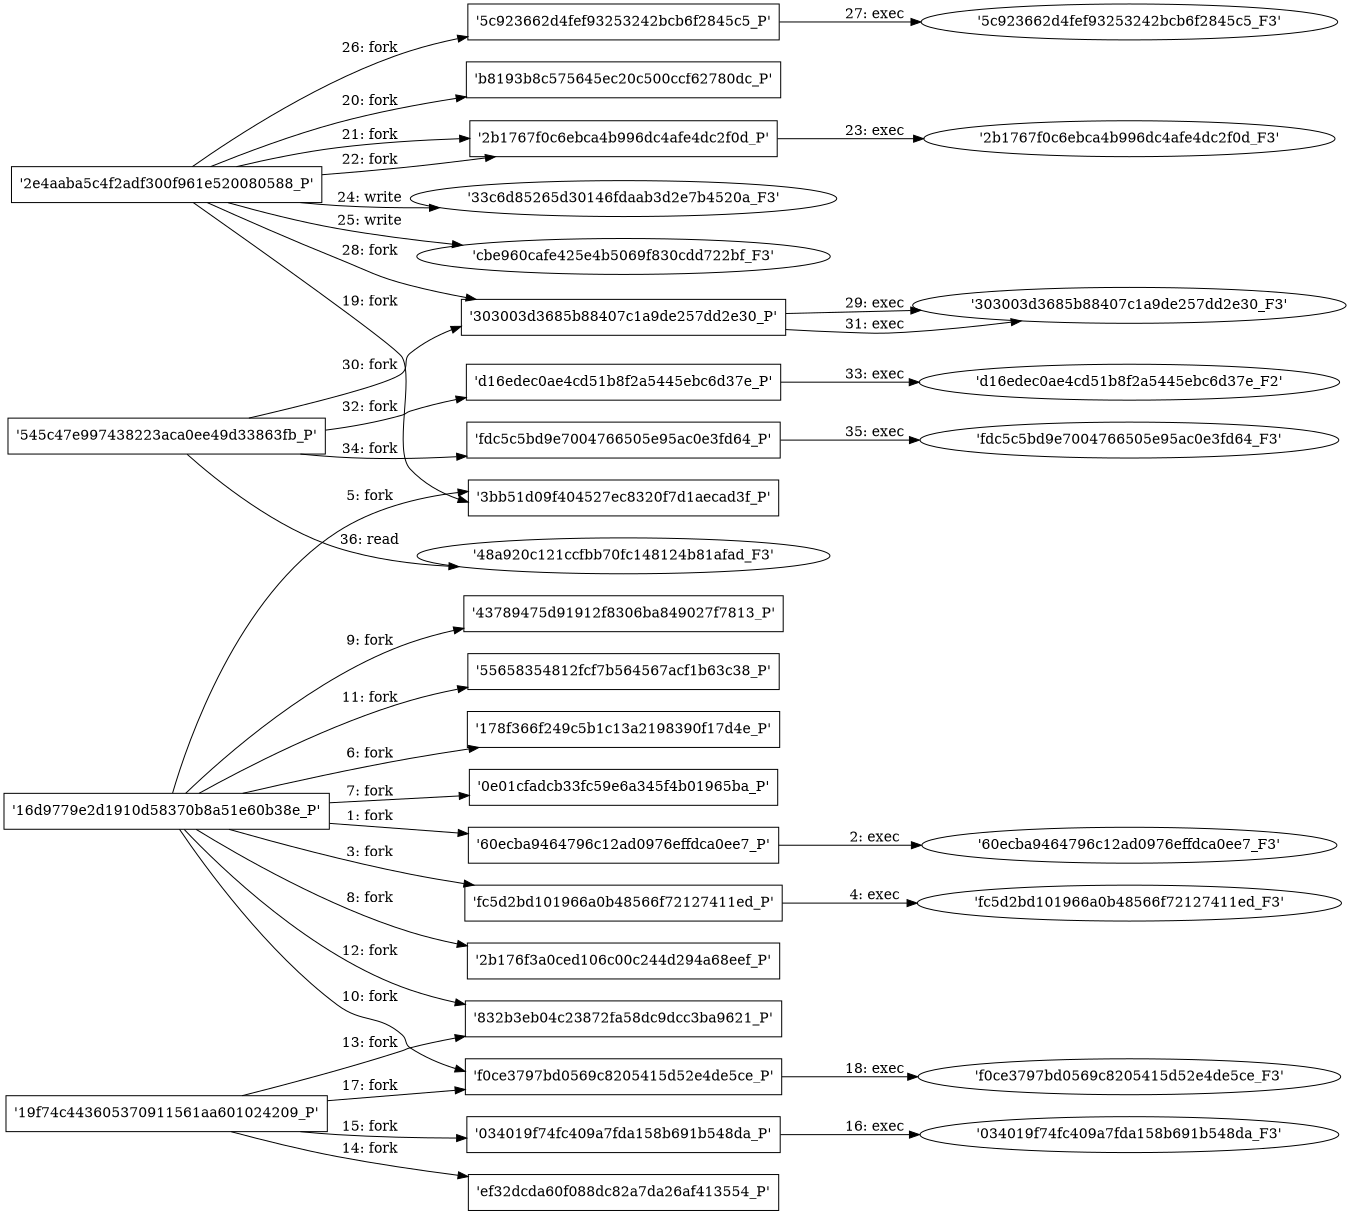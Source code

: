 digraph "D:\Learning\Paper\apt\基于CTI的攻击预警\Dataset\攻击图\ASGfromALLCTI\Iran-Linked Group Continues to Target Organizations in the Middle East.dot" {
rankdir="LR"
size="9"
fixedsize="false"
splines="true"
nodesep=0.3
ranksep=0
fontsize=10
overlap="scalexy"
engine= "neato"
	"'16d9779e2d1910d58370b8a51e60b38e_P'" [node_type=Process shape=box]
	"'60ecba9464796c12ad0976effdca0ee7_P'" [node_type=Process shape=box]
	"'16d9779e2d1910d58370b8a51e60b38e_P'" -> "'60ecba9464796c12ad0976effdca0ee7_P'" [label="1: fork"]
	"'60ecba9464796c12ad0976effdca0ee7_P'" [node_type=Process shape=box]
	"'60ecba9464796c12ad0976effdca0ee7_F3'" [node_type=File shape=ellipse]
	"'60ecba9464796c12ad0976effdca0ee7_P'" -> "'60ecba9464796c12ad0976effdca0ee7_F3'" [label="2: exec"]
	"'16d9779e2d1910d58370b8a51e60b38e_P'" [node_type=Process shape=box]
	"'fc5d2bd101966a0b48566f72127411ed_P'" [node_type=Process shape=box]
	"'16d9779e2d1910d58370b8a51e60b38e_P'" -> "'fc5d2bd101966a0b48566f72127411ed_P'" [label="3: fork"]
	"'fc5d2bd101966a0b48566f72127411ed_P'" [node_type=Process shape=box]
	"'fc5d2bd101966a0b48566f72127411ed_F3'" [node_type=File shape=ellipse]
	"'fc5d2bd101966a0b48566f72127411ed_P'" -> "'fc5d2bd101966a0b48566f72127411ed_F3'" [label="4: exec"]
	"'16d9779e2d1910d58370b8a51e60b38e_P'" [node_type=Process shape=box]
	"'3bb51d09f404527ec8320f7d1aecad3f_P'" [node_type=Process shape=box]
	"'16d9779e2d1910d58370b8a51e60b38e_P'" -> "'3bb51d09f404527ec8320f7d1aecad3f_P'" [label="5: fork"]
	"'16d9779e2d1910d58370b8a51e60b38e_P'" [node_type=Process shape=box]
	"'178f366f249c5b1c13a2198390f17d4e_P'" [node_type=Process shape=box]
	"'16d9779e2d1910d58370b8a51e60b38e_P'" -> "'178f366f249c5b1c13a2198390f17d4e_P'" [label="6: fork"]
	"'16d9779e2d1910d58370b8a51e60b38e_P'" [node_type=Process shape=box]
	"'0e01cfadcb33fc59e6a345f4b01965ba_P'" [node_type=Process shape=box]
	"'16d9779e2d1910d58370b8a51e60b38e_P'" -> "'0e01cfadcb33fc59e6a345f4b01965ba_P'" [label="7: fork"]
	"'16d9779e2d1910d58370b8a51e60b38e_P'" [node_type=Process shape=box]
	"'2b176f3a0ced106c00c244d294a68eef_P'" [node_type=Process shape=box]
	"'16d9779e2d1910d58370b8a51e60b38e_P'" -> "'2b176f3a0ced106c00c244d294a68eef_P'" [label="8: fork"]
	"'16d9779e2d1910d58370b8a51e60b38e_P'" [node_type=Process shape=box]
	"'43789475d91912f8306ba849027f7813_P'" [node_type=Process shape=box]
	"'16d9779e2d1910d58370b8a51e60b38e_P'" -> "'43789475d91912f8306ba849027f7813_P'" [label="9: fork"]
	"'16d9779e2d1910d58370b8a51e60b38e_P'" [node_type=Process shape=box]
	"'f0ce3797bd0569c8205415d52e4de5ce_P'" [node_type=Process shape=box]
	"'16d9779e2d1910d58370b8a51e60b38e_P'" -> "'f0ce3797bd0569c8205415d52e4de5ce_P'" [label="10: fork"]
	"'16d9779e2d1910d58370b8a51e60b38e_P'" [node_type=Process shape=box]
	"'55658354812fcf7b564567acf1b63c38_P'" [node_type=Process shape=box]
	"'16d9779e2d1910d58370b8a51e60b38e_P'" -> "'55658354812fcf7b564567acf1b63c38_P'" [label="11: fork"]
	"'16d9779e2d1910d58370b8a51e60b38e_P'" [node_type=Process shape=box]
	"'832b3eb04c23872fa58dc9dcc3ba9621_P'" [node_type=Process shape=box]
	"'16d9779e2d1910d58370b8a51e60b38e_P'" -> "'832b3eb04c23872fa58dc9dcc3ba9621_P'" [label="12: fork"]
	"'19f74c443605370911561aa601024209_P'" [node_type=Process shape=box]
	"'832b3eb04c23872fa58dc9dcc3ba9621_P'" [node_type=Process shape=box]
	"'19f74c443605370911561aa601024209_P'" -> "'832b3eb04c23872fa58dc9dcc3ba9621_P'" [label="13: fork"]
	"'19f74c443605370911561aa601024209_P'" [node_type=Process shape=box]
	"'ef32dcda60f088dc82a7da26af413554_P'" [node_type=Process shape=box]
	"'19f74c443605370911561aa601024209_P'" -> "'ef32dcda60f088dc82a7da26af413554_P'" [label="14: fork"]
	"'19f74c443605370911561aa601024209_P'" [node_type=Process shape=box]
	"'034019f74fc409a7fda158b691b548da_P'" [node_type=Process shape=box]
	"'19f74c443605370911561aa601024209_P'" -> "'034019f74fc409a7fda158b691b548da_P'" [label="15: fork"]
	"'034019f74fc409a7fda158b691b548da_P'" [node_type=Process shape=box]
	"'034019f74fc409a7fda158b691b548da_F3'" [node_type=File shape=ellipse]
	"'034019f74fc409a7fda158b691b548da_P'" -> "'034019f74fc409a7fda158b691b548da_F3'" [label="16: exec"]
	"'19f74c443605370911561aa601024209_P'" [node_type=Process shape=box]
	"'f0ce3797bd0569c8205415d52e4de5ce_P'" [node_type=Process shape=box]
	"'19f74c443605370911561aa601024209_P'" -> "'f0ce3797bd0569c8205415d52e4de5ce_P'" [label="17: fork"]
	"'f0ce3797bd0569c8205415d52e4de5ce_P'" [node_type=Process shape=box]
	"'f0ce3797bd0569c8205415d52e4de5ce_F3'" [node_type=File shape=ellipse]
	"'f0ce3797bd0569c8205415d52e4de5ce_P'" -> "'f0ce3797bd0569c8205415d52e4de5ce_F3'" [label="18: exec"]
	"'2e4aaba5c4f2adf300f961e520080588_P'" [node_type=Process shape=box]
	"'3bb51d09f404527ec8320f7d1aecad3f_P'" [node_type=Process shape=box]
	"'2e4aaba5c4f2adf300f961e520080588_P'" -> "'3bb51d09f404527ec8320f7d1aecad3f_P'" [label="19: fork"]
	"'2e4aaba5c4f2adf300f961e520080588_P'" [node_type=Process shape=box]
	"'b8193b8c575645ec20c500ccf62780dc_P'" [node_type=Process shape=box]
	"'2e4aaba5c4f2adf300f961e520080588_P'" -> "'b8193b8c575645ec20c500ccf62780dc_P'" [label="20: fork"]
	"'2e4aaba5c4f2adf300f961e520080588_P'" [node_type=Process shape=box]
	"'2b1767f0c6ebca4b996dc4afe4dc2f0d_P'" [node_type=Process shape=box]
	"'2e4aaba5c4f2adf300f961e520080588_P'" -> "'2b1767f0c6ebca4b996dc4afe4dc2f0d_P'" [label="21: fork"]
	"'2e4aaba5c4f2adf300f961e520080588_P'" [node_type=Process shape=box]
	"'2b1767f0c6ebca4b996dc4afe4dc2f0d_P'" [node_type=Process shape=box]
	"'2e4aaba5c4f2adf300f961e520080588_P'" -> "'2b1767f0c6ebca4b996dc4afe4dc2f0d_P'" [label="22: fork"]
	"'2b1767f0c6ebca4b996dc4afe4dc2f0d_P'" [node_type=Process shape=box]
	"'2b1767f0c6ebca4b996dc4afe4dc2f0d_F3'" [node_type=File shape=ellipse]
	"'2b1767f0c6ebca4b996dc4afe4dc2f0d_P'" -> "'2b1767f0c6ebca4b996dc4afe4dc2f0d_F3'" [label="23: exec"]
	"'33c6d85265d30146fdaab3d2e7b4520a_F3'" [node_type=file shape=ellipse]
	"'2e4aaba5c4f2adf300f961e520080588_P'" [node_type=Process shape=box]
	"'2e4aaba5c4f2adf300f961e520080588_P'" -> "'33c6d85265d30146fdaab3d2e7b4520a_F3'" [label="24: write"]
	"'cbe960cafe425e4b5069f830cdd722bf_F3'" [node_type=file shape=ellipse]
	"'2e4aaba5c4f2adf300f961e520080588_P'" [node_type=Process shape=box]
	"'2e4aaba5c4f2adf300f961e520080588_P'" -> "'cbe960cafe425e4b5069f830cdd722bf_F3'" [label="25: write"]
	"'2e4aaba5c4f2adf300f961e520080588_P'" [node_type=Process shape=box]
	"'5c923662d4fef93253242bcb6f2845c5_P'" [node_type=Process shape=box]
	"'2e4aaba5c4f2adf300f961e520080588_P'" -> "'5c923662d4fef93253242bcb6f2845c5_P'" [label="26: fork"]
	"'5c923662d4fef93253242bcb6f2845c5_P'" [node_type=Process shape=box]
	"'5c923662d4fef93253242bcb6f2845c5_F3'" [node_type=File shape=ellipse]
	"'5c923662d4fef93253242bcb6f2845c5_P'" -> "'5c923662d4fef93253242bcb6f2845c5_F3'" [label="27: exec"]
	"'2e4aaba5c4f2adf300f961e520080588_P'" [node_type=Process shape=box]
	"'303003d3685b88407c1a9de257dd2e30_P'" [node_type=Process shape=box]
	"'2e4aaba5c4f2adf300f961e520080588_P'" -> "'303003d3685b88407c1a9de257dd2e30_P'" [label="28: fork"]
	"'303003d3685b88407c1a9de257dd2e30_P'" [node_type=Process shape=box]
	"'303003d3685b88407c1a9de257dd2e30_F3'" [node_type=File shape=ellipse]
	"'303003d3685b88407c1a9de257dd2e30_P'" -> "'303003d3685b88407c1a9de257dd2e30_F3'" [label="29: exec"]
	"'545c47e997438223aca0ee49d33863fb_P'" [node_type=Process shape=box]
	"'303003d3685b88407c1a9de257dd2e30_P'" [node_type=Process shape=box]
	"'545c47e997438223aca0ee49d33863fb_P'" -> "'303003d3685b88407c1a9de257dd2e30_P'" [label="30: fork"]
	"'303003d3685b88407c1a9de257dd2e30_P'" [node_type=Process shape=box]
	"'303003d3685b88407c1a9de257dd2e30_F3'" [node_type=File shape=ellipse]
	"'303003d3685b88407c1a9de257dd2e30_P'" -> "'303003d3685b88407c1a9de257dd2e30_F3'" [label="31: exec"]
	"'545c47e997438223aca0ee49d33863fb_P'" [node_type=Process shape=box]
	"'d16edec0ae4cd51b8f2a5445ebc6d37e_P'" [node_type=Process shape=box]
	"'545c47e997438223aca0ee49d33863fb_P'" -> "'d16edec0ae4cd51b8f2a5445ebc6d37e_P'" [label="32: fork"]
	"'d16edec0ae4cd51b8f2a5445ebc6d37e_P'" [node_type=Process shape=box]
	"'d16edec0ae4cd51b8f2a5445ebc6d37e_F2'" [node_type=File shape=ellipse]
	"'d16edec0ae4cd51b8f2a5445ebc6d37e_P'" -> "'d16edec0ae4cd51b8f2a5445ebc6d37e_F2'" [label="33: exec"]
	"'545c47e997438223aca0ee49d33863fb_P'" [node_type=Process shape=box]
	"'fdc5c5bd9e7004766505e95ac0e3fd64_P'" [node_type=Process shape=box]
	"'545c47e997438223aca0ee49d33863fb_P'" -> "'fdc5c5bd9e7004766505e95ac0e3fd64_P'" [label="34: fork"]
	"'fdc5c5bd9e7004766505e95ac0e3fd64_P'" [node_type=Process shape=box]
	"'fdc5c5bd9e7004766505e95ac0e3fd64_F3'" [node_type=File shape=ellipse]
	"'fdc5c5bd9e7004766505e95ac0e3fd64_P'" -> "'fdc5c5bd9e7004766505e95ac0e3fd64_F3'" [label="35: exec"]
	"'48a920c121ccfbb70fc148124b81afad_F3'" [node_type=file shape=ellipse]
	"'545c47e997438223aca0ee49d33863fb_P'" [node_type=Process shape=box]
	"'545c47e997438223aca0ee49d33863fb_P'" -> "'48a920c121ccfbb70fc148124b81afad_F3'" [label="36: read"]
}
